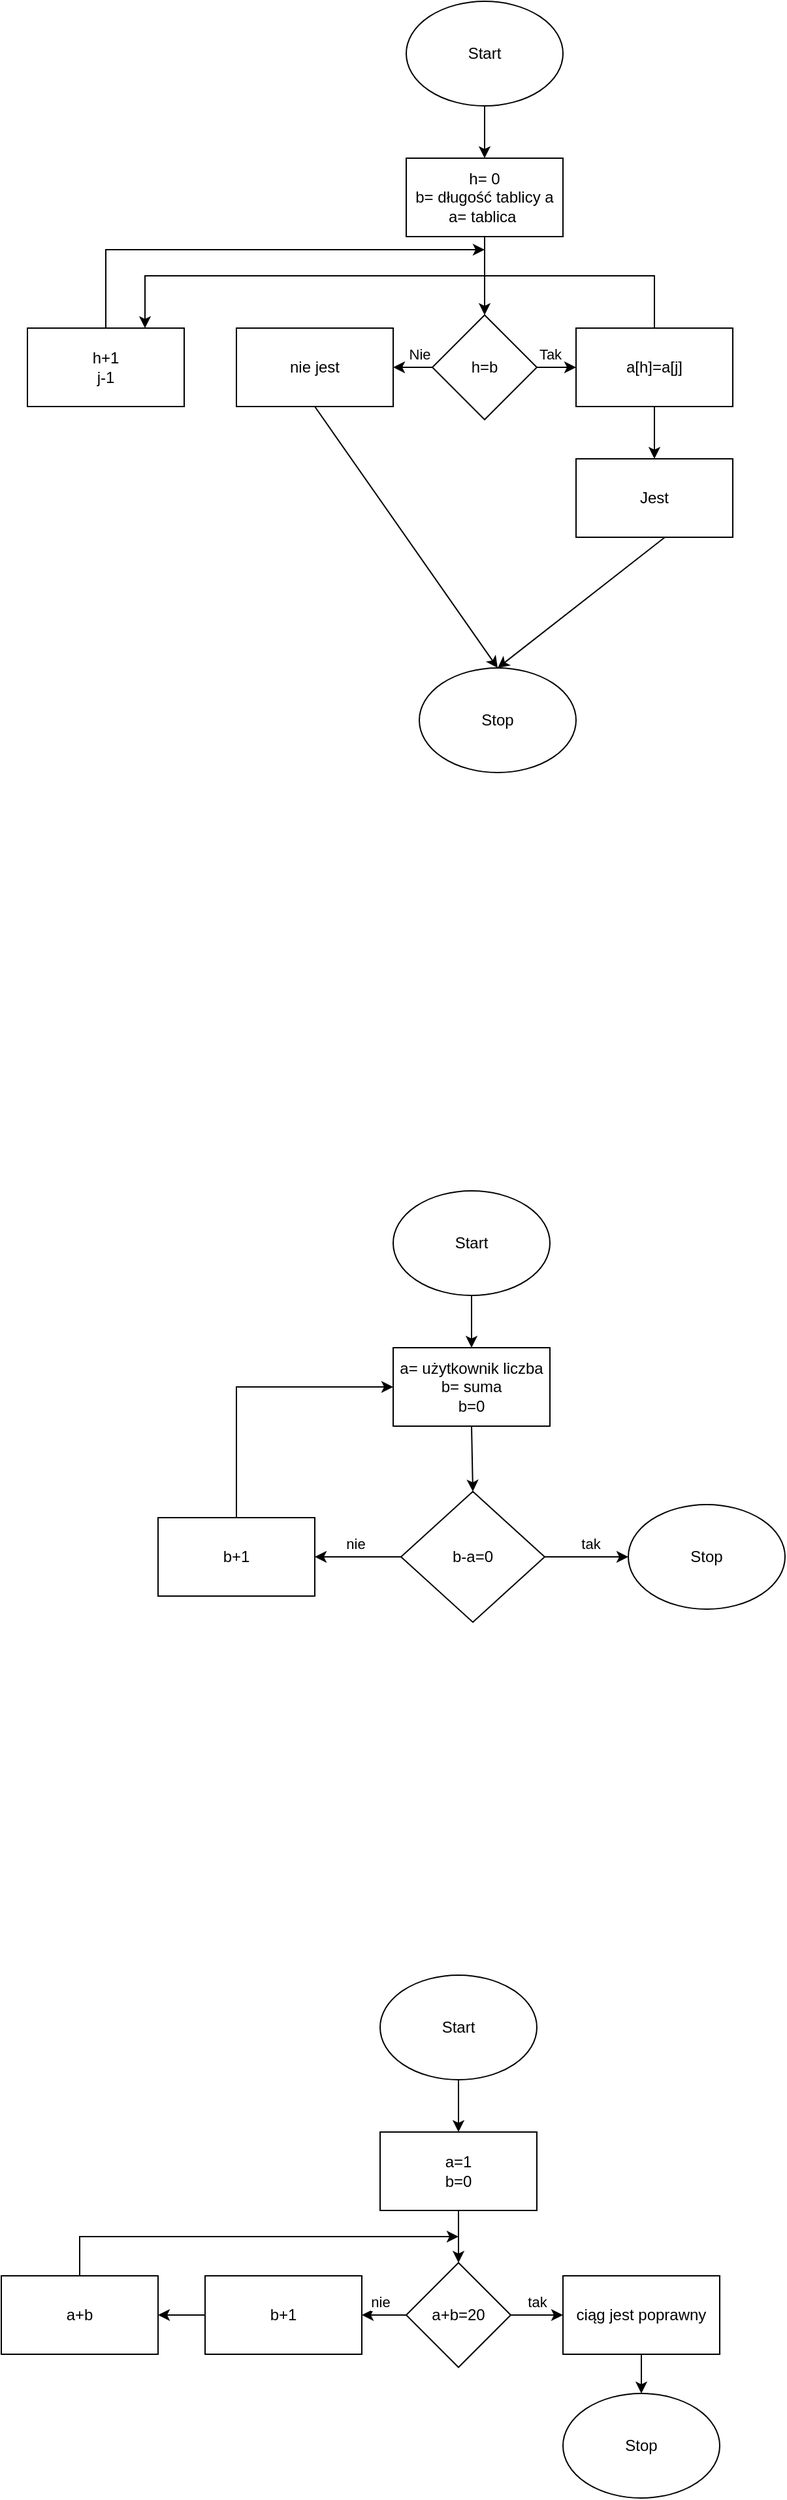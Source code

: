 <mxfile version="21.0.2" type="github">
  <diagram id="C5RBs43oDa-KdzZeNtuy" name="Page-1">
    <mxGraphModel dx="1034" dy="796" grid="1" gridSize="10" guides="1" tooltips="1" connect="1" arrows="1" fold="1" page="0" pageScale="1" pageWidth="1654" pageHeight="2336" background="none" math="0" shadow="0">
      <root>
        <mxCell id="WIyWlLk6GJQsqaUBKTNV-0" />
        <mxCell id="WIyWlLk6GJQsqaUBKTNV-1" parent="WIyWlLk6GJQsqaUBKTNV-0" />
        <mxCell id="o8TYltvnwmfTYXbcJtln-29" value="Start" style="ellipse;whiteSpace=wrap;html=1;" vertex="1" parent="WIyWlLk6GJQsqaUBKTNV-1">
          <mxGeometry x="920" y="170" width="120" height="80" as="geometry" />
        </mxCell>
        <mxCell id="o8TYltvnwmfTYXbcJtln-30" value="h= 0&lt;br&gt;b= długość tablicy a&lt;br&gt;a= tablica&amp;nbsp;" style="rounded=0;whiteSpace=wrap;html=1;" vertex="1" parent="WIyWlLk6GJQsqaUBKTNV-1">
          <mxGeometry x="920" y="290" width="120" height="60" as="geometry" />
        </mxCell>
        <mxCell id="o8TYltvnwmfTYXbcJtln-31" value="" style="endArrow=classic;html=1;rounded=0;entryX=0.5;entryY=0;entryDx=0;entryDy=0;exitX=0.5;exitY=1;exitDx=0;exitDy=0;" edge="1" parent="WIyWlLk6GJQsqaUBKTNV-1" source="o8TYltvnwmfTYXbcJtln-29" target="o8TYltvnwmfTYXbcJtln-30">
          <mxGeometry width="50" height="50" relative="1" as="geometry">
            <mxPoint x="920" y="420" as="sourcePoint" />
            <mxPoint x="970" y="370" as="targetPoint" />
          </mxGeometry>
        </mxCell>
        <mxCell id="o8TYltvnwmfTYXbcJtln-34" value="h=b" style="rhombus;whiteSpace=wrap;html=1;" vertex="1" parent="WIyWlLk6GJQsqaUBKTNV-1">
          <mxGeometry x="940" y="410" width="80" height="80" as="geometry" />
        </mxCell>
        <mxCell id="o8TYltvnwmfTYXbcJtln-35" value="a[h]=a[j]" style="rounded=0;whiteSpace=wrap;html=1;" vertex="1" parent="WIyWlLk6GJQsqaUBKTNV-1">
          <mxGeometry x="1050" y="420" width="120" height="60" as="geometry" />
        </mxCell>
        <mxCell id="o8TYltvnwmfTYXbcJtln-36" value="nie jest" style="rounded=0;whiteSpace=wrap;html=1;" vertex="1" parent="WIyWlLk6GJQsqaUBKTNV-1">
          <mxGeometry x="790" y="420" width="120" height="60" as="geometry" />
        </mxCell>
        <mxCell id="o8TYltvnwmfTYXbcJtln-37" value="Nie" style="endArrow=classic;html=1;rounded=0;entryX=1;entryY=0.5;entryDx=0;entryDy=0;exitX=0;exitY=0.5;exitDx=0;exitDy=0;" edge="1" parent="WIyWlLk6GJQsqaUBKTNV-1" source="o8TYltvnwmfTYXbcJtln-34" target="o8TYltvnwmfTYXbcJtln-36">
          <mxGeometry x="-0.333" y="-10" width="50" height="50" relative="1" as="geometry">
            <mxPoint x="920" y="420" as="sourcePoint" />
            <mxPoint x="970" y="370" as="targetPoint" />
            <mxPoint as="offset" />
          </mxGeometry>
        </mxCell>
        <mxCell id="o8TYltvnwmfTYXbcJtln-38" value="Tak" style="endArrow=classic;html=1;rounded=0;entryX=0;entryY=0.5;entryDx=0;entryDy=0;exitX=1;exitY=0.5;exitDx=0;exitDy=0;" edge="1" parent="WIyWlLk6GJQsqaUBKTNV-1" source="o8TYltvnwmfTYXbcJtln-34" target="o8TYltvnwmfTYXbcJtln-35">
          <mxGeometry x="-0.333" y="10" width="50" height="50" relative="1" as="geometry">
            <mxPoint x="920" y="420" as="sourcePoint" />
            <mxPoint x="970" y="370" as="targetPoint" />
            <mxPoint as="offset" />
          </mxGeometry>
        </mxCell>
        <mxCell id="o8TYltvnwmfTYXbcJtln-40" value="Stop" style="ellipse;whiteSpace=wrap;html=1;" vertex="1" parent="WIyWlLk6GJQsqaUBKTNV-1">
          <mxGeometry x="930" y="680" width="120" height="80" as="geometry" />
        </mxCell>
        <mxCell id="o8TYltvnwmfTYXbcJtln-43" value="" style="endArrow=classic;html=1;rounded=0;exitX=0.5;exitY=1;exitDx=0;exitDy=0;" edge="1" parent="WIyWlLk6GJQsqaUBKTNV-1" source="o8TYltvnwmfTYXbcJtln-35" target="o8TYltvnwmfTYXbcJtln-70">
          <mxGeometry width="50" height="50" relative="1" as="geometry">
            <mxPoint x="920" y="420" as="sourcePoint" />
            <mxPoint x="980" y="390" as="targetPoint" />
          </mxGeometry>
        </mxCell>
        <mxCell id="o8TYltvnwmfTYXbcJtln-47" value="" style="endArrow=classic;html=1;rounded=0;entryX=0.5;entryY=0;entryDx=0;entryDy=0;exitX=0.5;exitY=1;exitDx=0;exitDy=0;" edge="1" parent="WIyWlLk6GJQsqaUBKTNV-1" source="o8TYltvnwmfTYXbcJtln-30" target="o8TYltvnwmfTYXbcJtln-34">
          <mxGeometry width="50" height="50" relative="1" as="geometry">
            <mxPoint x="980" y="350" as="sourcePoint" />
            <mxPoint x="970" y="410" as="targetPoint" />
          </mxGeometry>
        </mxCell>
        <mxCell id="o8TYltvnwmfTYXbcJtln-70" value="Jest" style="rounded=0;whiteSpace=wrap;html=1;" vertex="1" parent="WIyWlLk6GJQsqaUBKTNV-1">
          <mxGeometry x="1050" y="520" width="120" height="60" as="geometry" />
        </mxCell>
        <mxCell id="o8TYltvnwmfTYXbcJtln-71" value="" style="endArrow=classic;html=1;rounded=0;entryX=0.5;entryY=0;entryDx=0;entryDy=0;exitX=0.567;exitY=1;exitDx=0;exitDy=0;exitPerimeter=0;" edge="1" parent="WIyWlLk6GJQsqaUBKTNV-1" source="o8TYltvnwmfTYXbcJtln-70" target="o8TYltvnwmfTYXbcJtln-40">
          <mxGeometry width="50" height="50" relative="1" as="geometry">
            <mxPoint x="920" y="420" as="sourcePoint" />
            <mxPoint x="970" y="370" as="targetPoint" />
          </mxGeometry>
        </mxCell>
        <mxCell id="o8TYltvnwmfTYXbcJtln-72" value="" style="endArrow=classic;html=1;rounded=0;exitX=0.5;exitY=1;exitDx=0;exitDy=0;entryX=0.5;entryY=0;entryDx=0;entryDy=0;" edge="1" parent="WIyWlLk6GJQsqaUBKTNV-1" source="o8TYltvnwmfTYXbcJtln-36" target="o8TYltvnwmfTYXbcJtln-40">
          <mxGeometry width="50" height="50" relative="1" as="geometry">
            <mxPoint x="850" y="580" as="sourcePoint" />
            <mxPoint x="970" y="370" as="targetPoint" />
          </mxGeometry>
        </mxCell>
        <mxCell id="o8TYltvnwmfTYXbcJtln-73" value="h+1&lt;br&gt;j-1" style="rounded=0;whiteSpace=wrap;html=1;" vertex="1" parent="WIyWlLk6GJQsqaUBKTNV-1">
          <mxGeometry x="630" y="420" width="120" height="60" as="geometry" />
        </mxCell>
        <mxCell id="o8TYltvnwmfTYXbcJtln-74" value="" style="endArrow=classic;html=1;rounded=0;exitX=0.5;exitY=0;exitDx=0;exitDy=0;" edge="1" parent="WIyWlLk6GJQsqaUBKTNV-1" source="o8TYltvnwmfTYXbcJtln-73">
          <mxGeometry width="50" height="50" relative="1" as="geometry">
            <mxPoint x="920" y="420" as="sourcePoint" />
            <mxPoint x="980" y="360" as="targetPoint" />
            <Array as="points">
              <mxPoint x="690" y="360" />
            </Array>
          </mxGeometry>
        </mxCell>
        <mxCell id="o8TYltvnwmfTYXbcJtln-77" value="" style="endArrow=classic;html=1;rounded=0;exitX=0.5;exitY=0;exitDx=0;exitDy=0;entryX=0.75;entryY=0;entryDx=0;entryDy=0;" edge="1" parent="WIyWlLk6GJQsqaUBKTNV-1" source="o8TYltvnwmfTYXbcJtln-35" target="o8TYltvnwmfTYXbcJtln-73">
          <mxGeometry width="50" height="50" relative="1" as="geometry">
            <mxPoint x="920" y="410" as="sourcePoint" />
            <mxPoint x="720" y="380" as="targetPoint" />
            <Array as="points">
              <mxPoint x="1110" y="380" />
              <mxPoint x="720" y="380" />
            </Array>
          </mxGeometry>
        </mxCell>
        <mxCell id="o8TYltvnwmfTYXbcJtln-78" value="Start" style="ellipse;whiteSpace=wrap;html=1;" vertex="1" parent="WIyWlLk6GJQsqaUBKTNV-1">
          <mxGeometry x="910" y="1080" width="120" height="80" as="geometry" />
        </mxCell>
        <mxCell id="o8TYltvnwmfTYXbcJtln-80" value="a= użytkownik liczba&lt;br&gt;b= suma&lt;br&gt;b=0" style="rounded=0;whiteSpace=wrap;html=1;" vertex="1" parent="WIyWlLk6GJQsqaUBKTNV-1">
          <mxGeometry x="910" y="1200" width="120" height="60" as="geometry" />
        </mxCell>
        <mxCell id="o8TYltvnwmfTYXbcJtln-82" value="b-a=0" style="rhombus;whiteSpace=wrap;html=1;" vertex="1" parent="WIyWlLk6GJQsqaUBKTNV-1">
          <mxGeometry x="916" y="1310" width="110" height="100" as="geometry" />
        </mxCell>
        <mxCell id="o8TYltvnwmfTYXbcJtln-83" value="" style="endArrow=classic;html=1;rounded=0;entryX=0.5;entryY=0;entryDx=0;entryDy=0;exitX=0.5;exitY=1;exitDx=0;exitDy=0;" edge="1" parent="WIyWlLk6GJQsqaUBKTNV-1" source="o8TYltvnwmfTYXbcJtln-80" target="o8TYltvnwmfTYXbcJtln-82">
          <mxGeometry width="50" height="50" relative="1" as="geometry">
            <mxPoint x="920" y="1410" as="sourcePoint" />
            <mxPoint x="970" y="1360" as="targetPoint" />
          </mxGeometry>
        </mxCell>
        <mxCell id="o8TYltvnwmfTYXbcJtln-84" value="" style="endArrow=classic;html=1;rounded=0;exitX=0.5;exitY=1;exitDx=0;exitDy=0;entryX=0.5;entryY=0;entryDx=0;entryDy=0;" edge="1" parent="WIyWlLk6GJQsqaUBKTNV-1" source="o8TYltvnwmfTYXbcJtln-78" target="o8TYltvnwmfTYXbcJtln-80">
          <mxGeometry width="50" height="50" relative="1" as="geometry">
            <mxPoint x="920" y="1410" as="sourcePoint" />
            <mxPoint x="970" y="1200" as="targetPoint" />
          </mxGeometry>
        </mxCell>
        <mxCell id="o8TYltvnwmfTYXbcJtln-87" value="b+1" style="rounded=0;whiteSpace=wrap;html=1;" vertex="1" parent="WIyWlLk6GJQsqaUBKTNV-1">
          <mxGeometry x="730" y="1330" width="120" height="60" as="geometry" />
        </mxCell>
        <mxCell id="o8TYltvnwmfTYXbcJtln-88" value="tak" style="endArrow=classic;html=1;rounded=0;exitX=1;exitY=0.5;exitDx=0;exitDy=0;entryX=0;entryY=0.5;entryDx=0;entryDy=0;" edge="1" parent="WIyWlLk6GJQsqaUBKTNV-1" source="o8TYltvnwmfTYXbcJtln-82" target="o8TYltvnwmfTYXbcJtln-92">
          <mxGeometry x="0.077" y="10" width="50" height="50" relative="1" as="geometry">
            <mxPoint x="920" y="1410" as="sourcePoint" />
            <mxPoint x="1090" y="1360" as="targetPoint" />
            <mxPoint as="offset" />
          </mxGeometry>
        </mxCell>
        <mxCell id="o8TYltvnwmfTYXbcJtln-89" value="nie" style="endArrow=classic;html=1;rounded=0;exitX=0;exitY=0.5;exitDx=0;exitDy=0;entryX=1;entryY=0.5;entryDx=0;entryDy=0;" edge="1" parent="WIyWlLk6GJQsqaUBKTNV-1" source="o8TYltvnwmfTYXbcJtln-82" target="o8TYltvnwmfTYXbcJtln-87">
          <mxGeometry x="0.077" y="-10" width="50" height="50" relative="1" as="geometry">
            <mxPoint x="920" y="1410" as="sourcePoint" />
            <mxPoint x="970" y="1360" as="targetPoint" />
            <mxPoint as="offset" />
          </mxGeometry>
        </mxCell>
        <mxCell id="o8TYltvnwmfTYXbcJtln-91" value="" style="endArrow=classic;html=1;rounded=0;exitX=0.5;exitY=0;exitDx=0;exitDy=0;" edge="1" parent="WIyWlLk6GJQsqaUBKTNV-1" source="o8TYltvnwmfTYXbcJtln-87">
          <mxGeometry width="50" height="50" relative="1" as="geometry">
            <mxPoint x="920" y="1410" as="sourcePoint" />
            <mxPoint x="910" y="1230" as="targetPoint" />
            <Array as="points">
              <mxPoint x="790" y="1230" />
              <mxPoint x="910" y="1230" />
            </Array>
          </mxGeometry>
        </mxCell>
        <mxCell id="o8TYltvnwmfTYXbcJtln-92" value="Stop" style="ellipse;whiteSpace=wrap;html=1;" vertex="1" parent="WIyWlLk6GJQsqaUBKTNV-1">
          <mxGeometry x="1090" y="1320" width="120" height="80" as="geometry" />
        </mxCell>
        <mxCell id="o8TYltvnwmfTYXbcJtln-99" value="Start" style="ellipse;whiteSpace=wrap;html=1;" vertex="1" parent="WIyWlLk6GJQsqaUBKTNV-1">
          <mxGeometry x="900" y="1680" width="120" height="80" as="geometry" />
        </mxCell>
        <mxCell id="o8TYltvnwmfTYXbcJtln-100" value="a=1&lt;br&gt;b=0" style="rounded=0;whiteSpace=wrap;html=1;" vertex="1" parent="WIyWlLk6GJQsqaUBKTNV-1">
          <mxGeometry x="900" y="1800" width="120" height="60" as="geometry" />
        </mxCell>
        <mxCell id="o8TYltvnwmfTYXbcJtln-101" value="" style="endArrow=classic;html=1;rounded=0;exitX=0.5;exitY=1;exitDx=0;exitDy=0;entryX=0.5;entryY=0;entryDx=0;entryDy=0;" edge="1" parent="WIyWlLk6GJQsqaUBKTNV-1" source="o8TYltvnwmfTYXbcJtln-99" target="o8TYltvnwmfTYXbcJtln-100">
          <mxGeometry width="50" height="50" relative="1" as="geometry">
            <mxPoint x="920" y="1980" as="sourcePoint" />
            <mxPoint x="970" y="1930" as="targetPoint" />
          </mxGeometry>
        </mxCell>
        <mxCell id="o8TYltvnwmfTYXbcJtln-102" value="a+b=20" style="rhombus;whiteSpace=wrap;html=1;" vertex="1" parent="WIyWlLk6GJQsqaUBKTNV-1">
          <mxGeometry x="920" y="1900" width="80" height="80" as="geometry" />
        </mxCell>
        <mxCell id="o8TYltvnwmfTYXbcJtln-103" value="" style="endArrow=classic;html=1;rounded=0;exitX=0.5;exitY=1;exitDx=0;exitDy=0;entryX=0.5;entryY=0;entryDx=0;entryDy=0;" edge="1" parent="WIyWlLk6GJQsqaUBKTNV-1" source="o8TYltvnwmfTYXbcJtln-100" target="o8TYltvnwmfTYXbcJtln-102">
          <mxGeometry width="50" height="50" relative="1" as="geometry">
            <mxPoint x="920" y="1980" as="sourcePoint" />
            <mxPoint x="970" y="1930" as="targetPoint" />
          </mxGeometry>
        </mxCell>
        <mxCell id="o8TYltvnwmfTYXbcJtln-104" value="ciąg jest poprawny" style="rounded=0;whiteSpace=wrap;html=1;" vertex="1" parent="WIyWlLk6GJQsqaUBKTNV-1">
          <mxGeometry x="1040" y="1910" width="120" height="60" as="geometry" />
        </mxCell>
        <mxCell id="o8TYltvnwmfTYXbcJtln-105" value="b+1" style="rounded=0;whiteSpace=wrap;html=1;" vertex="1" parent="WIyWlLk6GJQsqaUBKTNV-1">
          <mxGeometry x="766" y="1910" width="120" height="60" as="geometry" />
        </mxCell>
        <mxCell id="o8TYltvnwmfTYXbcJtln-106" value="nie" style="endArrow=classic;html=1;rounded=0;exitX=0;exitY=0.5;exitDx=0;exitDy=0;entryX=1;entryY=0.5;entryDx=0;entryDy=0;" edge="1" parent="WIyWlLk6GJQsqaUBKTNV-1" source="o8TYltvnwmfTYXbcJtln-102" target="o8TYltvnwmfTYXbcJtln-105">
          <mxGeometry x="0.212" y="-10" width="50" height="50" relative="1" as="geometry">
            <mxPoint x="920" y="1980" as="sourcePoint" />
            <mxPoint x="970" y="1930" as="targetPoint" />
            <mxPoint as="offset" />
          </mxGeometry>
        </mxCell>
        <mxCell id="o8TYltvnwmfTYXbcJtln-107" value="tak" style="endArrow=classic;html=1;rounded=0;exitX=1;exitY=0.5;exitDx=0;exitDy=0;entryX=0;entryY=0.5;entryDx=0;entryDy=0;" edge="1" parent="WIyWlLk6GJQsqaUBKTNV-1" source="o8TYltvnwmfTYXbcJtln-102" target="o8TYltvnwmfTYXbcJtln-104">
          <mxGeometry y="10" width="50" height="50" relative="1" as="geometry">
            <mxPoint x="920" y="1980" as="sourcePoint" />
            <mxPoint x="970" y="1930" as="targetPoint" />
            <mxPoint as="offset" />
          </mxGeometry>
        </mxCell>
        <mxCell id="o8TYltvnwmfTYXbcJtln-108" value="" style="endArrow=classic;html=1;rounded=0;exitX=0.5;exitY=0;exitDx=0;exitDy=0;" edge="1" parent="WIyWlLk6GJQsqaUBKTNV-1" source="o8TYltvnwmfTYXbcJtln-570">
          <mxGeometry width="50" height="50" relative="1" as="geometry">
            <mxPoint x="920" y="1980" as="sourcePoint" />
            <mxPoint x="960" y="1880" as="targetPoint" />
            <Array as="points">
              <mxPoint x="670" y="1880" />
            </Array>
          </mxGeometry>
        </mxCell>
        <mxCell id="o8TYltvnwmfTYXbcJtln-110" value="Stop" style="ellipse;whiteSpace=wrap;html=1;" vertex="1" parent="WIyWlLk6GJQsqaUBKTNV-1">
          <mxGeometry x="1040" y="2000" width="120" height="80" as="geometry" />
        </mxCell>
        <mxCell id="o8TYltvnwmfTYXbcJtln-111" value="" style="endArrow=classic;html=1;rounded=0;exitX=0.5;exitY=1;exitDx=0;exitDy=0;" edge="1" parent="WIyWlLk6GJQsqaUBKTNV-1" source="o8TYltvnwmfTYXbcJtln-104" target="o8TYltvnwmfTYXbcJtln-110">
          <mxGeometry width="50" height="50" relative="1" as="geometry">
            <mxPoint x="920" y="1980" as="sourcePoint" />
            <mxPoint x="970" y="1930" as="targetPoint" />
          </mxGeometry>
        </mxCell>
        <mxCell id="o8TYltvnwmfTYXbcJtln-570" value="a+b" style="rounded=0;whiteSpace=wrap;html=1;" vertex="1" parent="WIyWlLk6GJQsqaUBKTNV-1">
          <mxGeometry x="610" y="1910" width="120" height="60" as="geometry" />
        </mxCell>
        <mxCell id="o8TYltvnwmfTYXbcJtln-572" value="" style="endArrow=classic;html=1;rounded=0;exitX=0;exitY=0.5;exitDx=0;exitDy=0;entryX=1;entryY=0.5;entryDx=0;entryDy=0;" edge="1" parent="WIyWlLk6GJQsqaUBKTNV-1" source="o8TYltvnwmfTYXbcJtln-105" target="o8TYltvnwmfTYXbcJtln-570">
          <mxGeometry width="50" height="50" relative="1" as="geometry">
            <mxPoint x="960" y="1920" as="sourcePoint" />
            <mxPoint x="1010" y="1870" as="targetPoint" />
          </mxGeometry>
        </mxCell>
      </root>
    </mxGraphModel>
  </diagram>
</mxfile>
